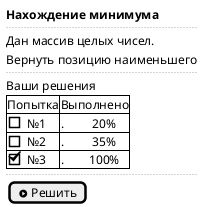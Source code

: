 @startuml
salt
{
    <b>Нахождение минимума
    ..
    Дан массив целых чисел.
    Вернуть позицию наименьшего
    ..
    Ваши решения
    {#
        Попытка|Выполнено
        []№1   |.         20%
        []№2   |.         35%
        [X]№3  |.        100%

    }
    ..
    {[<&play-circle> Решить]}
}
@enduml